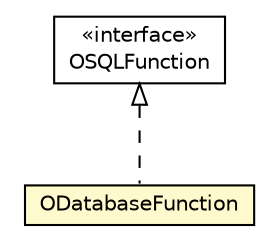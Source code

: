 #!/usr/local/bin/dot
#
# Class diagram 
# Generated by UMLGraph version R5_6-24-gf6e263 (http://www.umlgraph.org/)
#

digraph G {
	edge [fontname="Helvetica",fontsize=10,labelfontname="Helvetica",labelfontsize=10];
	node [fontname="Helvetica",fontsize=10,shape=plaintext];
	nodesep=0.25;
	ranksep=0.5;
	// com.orientechnologies.orient.core.metadata.function.ODatabaseFunction
	c2697136 [label=<<table title="com.orientechnologies.orient.core.metadata.function.ODatabaseFunction" border="0" cellborder="1" cellspacing="0" cellpadding="2" port="p" bgcolor="lemonChiffon" href="./ODatabaseFunction.html">
		<tr><td><table border="0" cellspacing="0" cellpadding="1">
<tr><td align="center" balign="center"> ODatabaseFunction </td></tr>
		</table></td></tr>
		</table>>, URL="./ODatabaseFunction.html", fontname="Helvetica", fontcolor="black", fontsize=10.0];
	// com.orientechnologies.orient.core.sql.functions.OSQLFunction
	c2697647 [label=<<table title="com.orientechnologies.orient.core.sql.functions.OSQLFunction" border="0" cellborder="1" cellspacing="0" cellpadding="2" port="p" href="../../sql/functions/OSQLFunction.html">
		<tr><td><table border="0" cellspacing="0" cellpadding="1">
<tr><td align="center" balign="center"> &#171;interface&#187; </td></tr>
<tr><td align="center" balign="center"> OSQLFunction </td></tr>
		</table></td></tr>
		</table>>, URL="../../sql/functions/OSQLFunction.html", fontname="Helvetica", fontcolor="black", fontsize=10.0];
	//com.orientechnologies.orient.core.metadata.function.ODatabaseFunction implements com.orientechnologies.orient.core.sql.functions.OSQLFunction
	c2697647:p -> c2697136:p [dir=back,arrowtail=empty,style=dashed];
}

